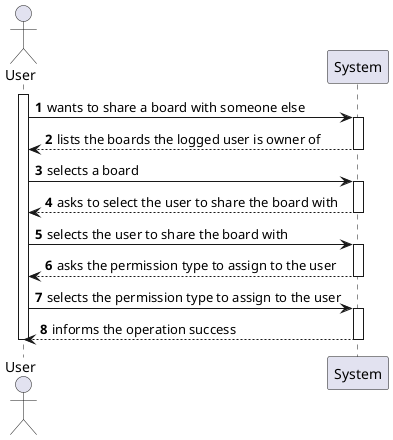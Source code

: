 @startuml US3004_SSD
autonumber

actor "User" as U
participant "System" as SYS

activate U

U -> SYS : wants to share a board with someone else
activate SYS
SYS --> U : lists the boards the logged user is owner of
deactivate SYS

U -> SYS : selects a board
activate SYS
' SYS --> U : asks to insert the email of the user to share the board with
SYS --> U : asks to select the user to share the board with
deactivate SYS

U -> SYS : selects the user to share the board with
activate SYS
SYS --> U : asks the permission type to assign to the user
deactivate SYS

U -> SYS : selects the permission type to assign to the user
activate SYS
SYS --> U : informs the operation success
deactivate SYS

deactivate U

@enduml
